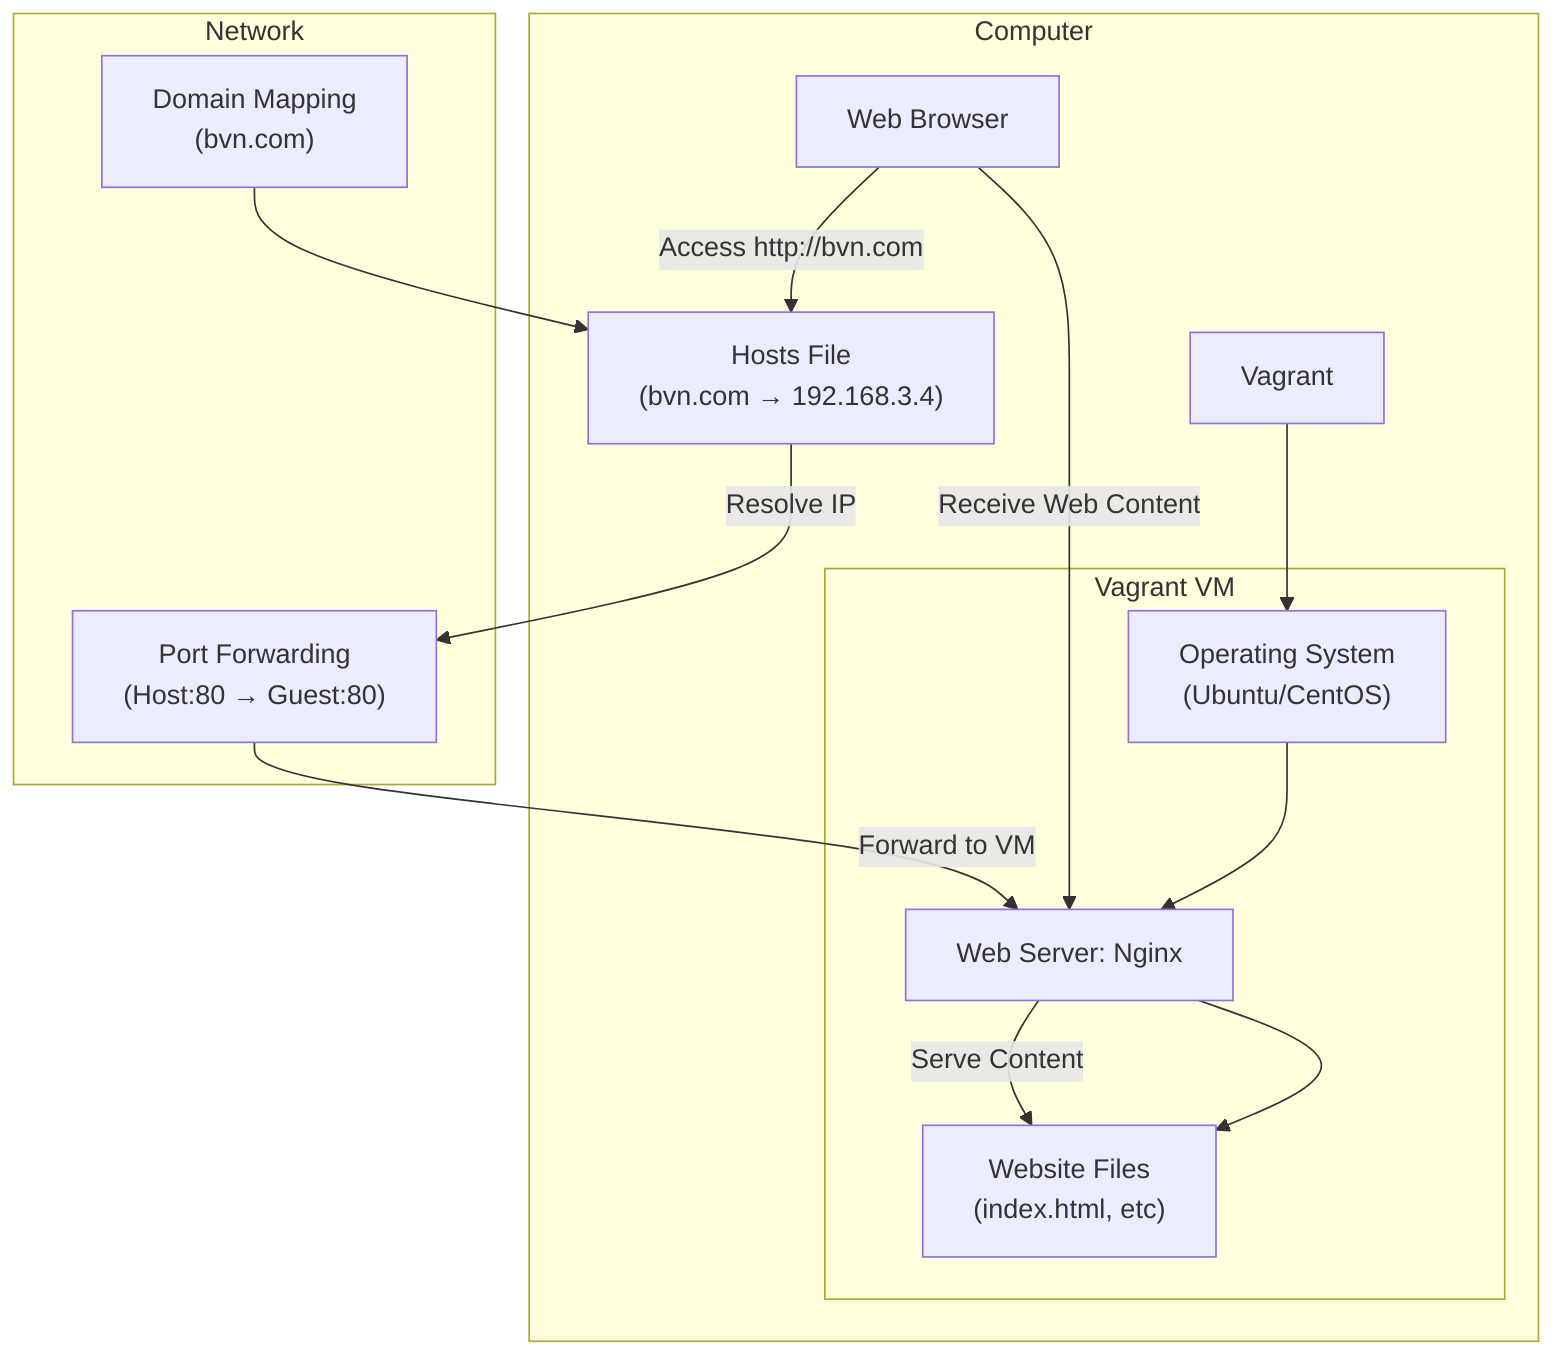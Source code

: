 flowchart TB
    subgraph Network
        DomainMapping["Domain Mapping\n(bvn.com)"]
        PortForwarding["Port Forwarding\n(Host:80 → Guest:80)"]
    end

    subgraph Computer
        Vagrant["Vagrant"]
        Browser["Web Browser"]
        HostsFile["Hosts File\n(bvn.com → 192.168.3.4)"]

        subgraph VagrantVM [Vagrant VM]
            GuestOS["Operating System\n(Ubuntu/CentOS)"]
            Nginx["Web Server: Nginx"]
            WebsiteFiles["Website Files\n(index.html, etc)"]
        end
    end

    DomainMapping --> HostsFile
    Browser -->|Access http://bvn.com| HostsFile
    HostsFile -->|Resolve IP| PortForwarding
    PortForwarding -->|Forward to VM| Nginx
    Nginx -->|Serve Content| WebsiteFiles
    Browser -->|Receive Web Content| Nginx
    GuestOS --> Nginx
    Nginx --> WebsiteFiles
    Vagrant --> GuestOS